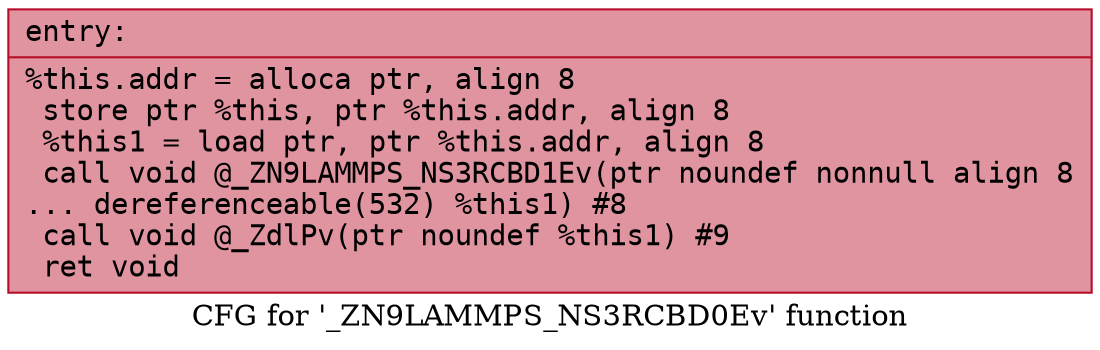 digraph "CFG for '_ZN9LAMMPS_NS3RCBD0Ev' function" {
	label="CFG for '_ZN9LAMMPS_NS3RCBD0Ev' function";

	Node0x557c0c506060 [shape=record,color="#b70d28ff", style=filled, fillcolor="#b70d2870" fontname="Courier",label="{entry:\l|  %this.addr = alloca ptr, align 8\l  store ptr %this, ptr %this.addr, align 8\l  %this1 = load ptr, ptr %this.addr, align 8\l  call void @_ZN9LAMMPS_NS3RCBD1Ev(ptr noundef nonnull align 8\l... dereferenceable(532) %this1) #8\l  call void @_ZdlPv(ptr noundef %this1) #9\l  ret void\l}"];
}
